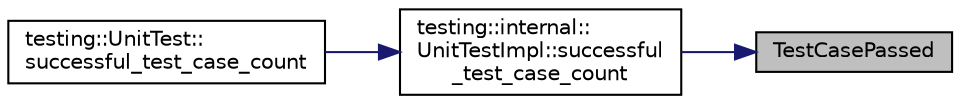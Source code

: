 digraph "TestCasePassed"
{
 // INTERACTIVE_SVG=YES
 // LATEX_PDF_SIZE
  bgcolor="transparent";
  edge [fontname="Helvetica",fontsize="10",labelfontname="Helvetica",labelfontsize="10"];
  node [fontname="Helvetica",fontsize="10",shape=record];
  rankdir="RL";
  Node1 [label="TestCasePassed",height=0.2,width=0.4,color="black", fillcolor="grey75", style="filled", fontcolor="black",tooltip=" "];
  Node1 -> Node2 [dir="back",color="midnightblue",fontsize="10",style="solid",fontname="Helvetica"];
  Node2 [label="testing::internal::\lUnitTestImpl::successful\l_test_case_count",height=0.2,width=0.4,color="black",URL="$d0/de3/classtesting_1_1internal_1_1UnitTestImpl_a843725bbe9bfa57ae5fa11a84e575272.html#a843725bbe9bfa57ae5fa11a84e575272",tooltip=" "];
  Node2 -> Node3 [dir="back",color="midnightblue",fontsize="10",style="solid",fontname="Helvetica"];
  Node3 [label="testing::UnitTest::\lsuccessful_test_case_count",height=0.2,width=0.4,color="black",URL="$d5/d21/classtesting_1_1UnitTest_a843725bbe9bfa57ae5fa11a84e575272.html#a843725bbe9bfa57ae5fa11a84e575272",tooltip=" "];
}
